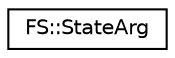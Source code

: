 digraph "Graphical Class Hierarchy"
{
 // INTERACTIVE_SVG=YES
  edge [fontname="Helvetica",fontsize="10",labelfontname="Helvetica",labelfontsize="10"];
  node [fontname="Helvetica",fontsize="10",shape=record];
  rankdir="LR";
  Node0 [label="FS::StateArg",height=0.2,width=0.4,color="black", fillcolor="white", style="filled",URL="$d6/de6/class_f_s_1_1_state_arg.html"];
}
